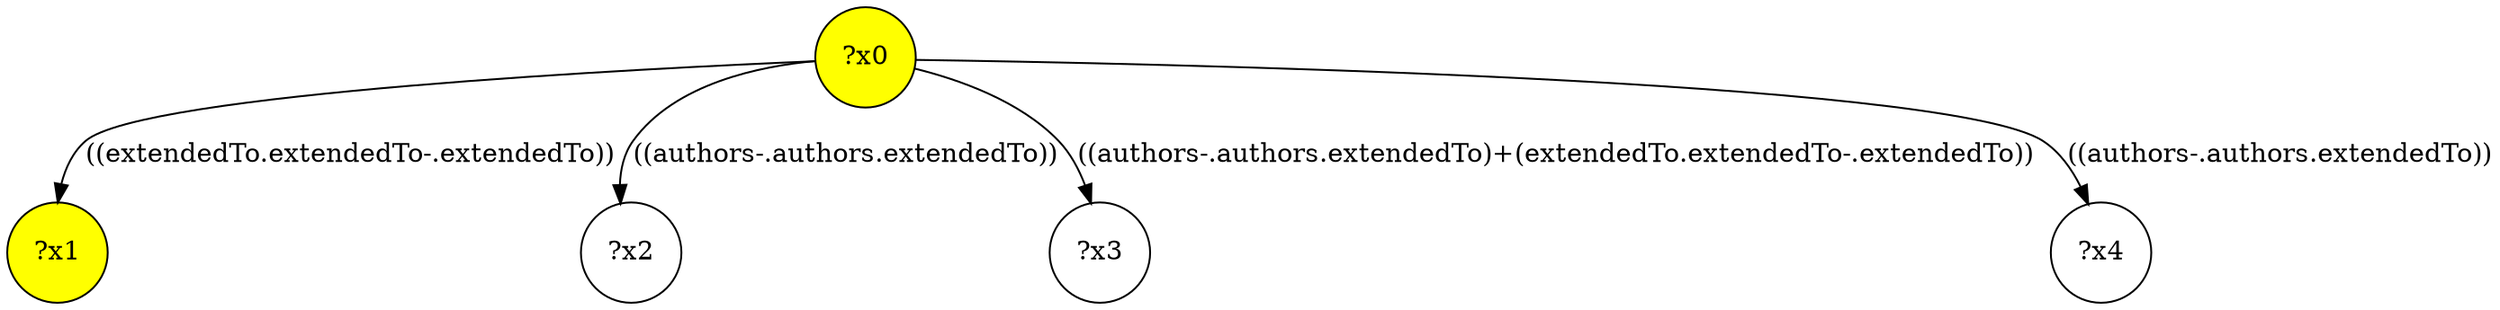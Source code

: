 digraph g {
	x0 [fillcolor="yellow", style="filled," shape=circle, label="?x0"];
	x1 [fillcolor="yellow", style="filled," shape=circle, label="?x1"];
	x0 -> x1 [label="((extendedTo.extendedTo-.extendedTo))"];
	x2 [shape=circle, label="?x2"];
	x0 -> x2 [label="((authors-.authors.extendedTo))"];
	x3 [shape=circle, label="?x3"];
	x0 -> x3 [label="((authors-.authors.extendedTo)+(extendedTo.extendedTo-.extendedTo))"];
	x4 [shape=circle, label="?x4"];
	x0 -> x4 [label="((authors-.authors.extendedTo))"];
}
